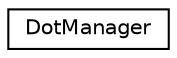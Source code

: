 digraph "类继承关系图"
{
 // INTERACTIVE_SVG=YES
 // LATEX_PDF_SIZE
  edge [fontname="Helvetica",fontsize="10",labelfontname="Helvetica",labelfontsize="10"];
  node [fontname="Helvetica",fontsize="10",shape=record];
  rankdir="LR";
  Node0 [label="DotManager",height=0.2,width=0.4,color="black", fillcolor="white", style="filled",URL="$d5/d7c/class_dot_manager.html",tooltip="Singleton that manages parallel dot invocations and patching files for embedding image maps"];
}
